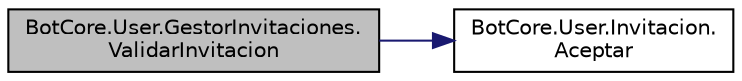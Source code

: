 digraph "BotCore.User.GestorInvitaciones.ValidarInvitacion"
{
 // INTERACTIVE_SVG=YES
 // LATEX_PDF_SIZE
  edge [fontname="Helvetica",fontsize="10",labelfontname="Helvetica",labelfontsize="10"];
  node [fontname="Helvetica",fontsize="10",shape=record];
  rankdir="LR";
  Node1 [label="BotCore.User.GestorInvitaciones.\lValidarInvitacion",height=0.2,width=0.4,color="black", fillcolor="grey75", style="filled", fontcolor="black",tooltip="Metodo utilizado para validar que la invitación fue aceptada. Es utilizado externamente por MessageGa..."];
  Node1 -> Node2 [color="midnightblue",fontsize="10",style="solid",fontname="Helvetica"];
  Node2 [label="BotCore.User.Invitacion.\lAceptar",height=0.2,width=0.4,color="black", fillcolor="white", style="filled",URL="$classBotCore_1_1User_1_1Invitacion.html#a12a95701e2fb1b0484a655160676f19e",tooltip="Metodo que modifica el estado de la invitación como aceptada."];
}
